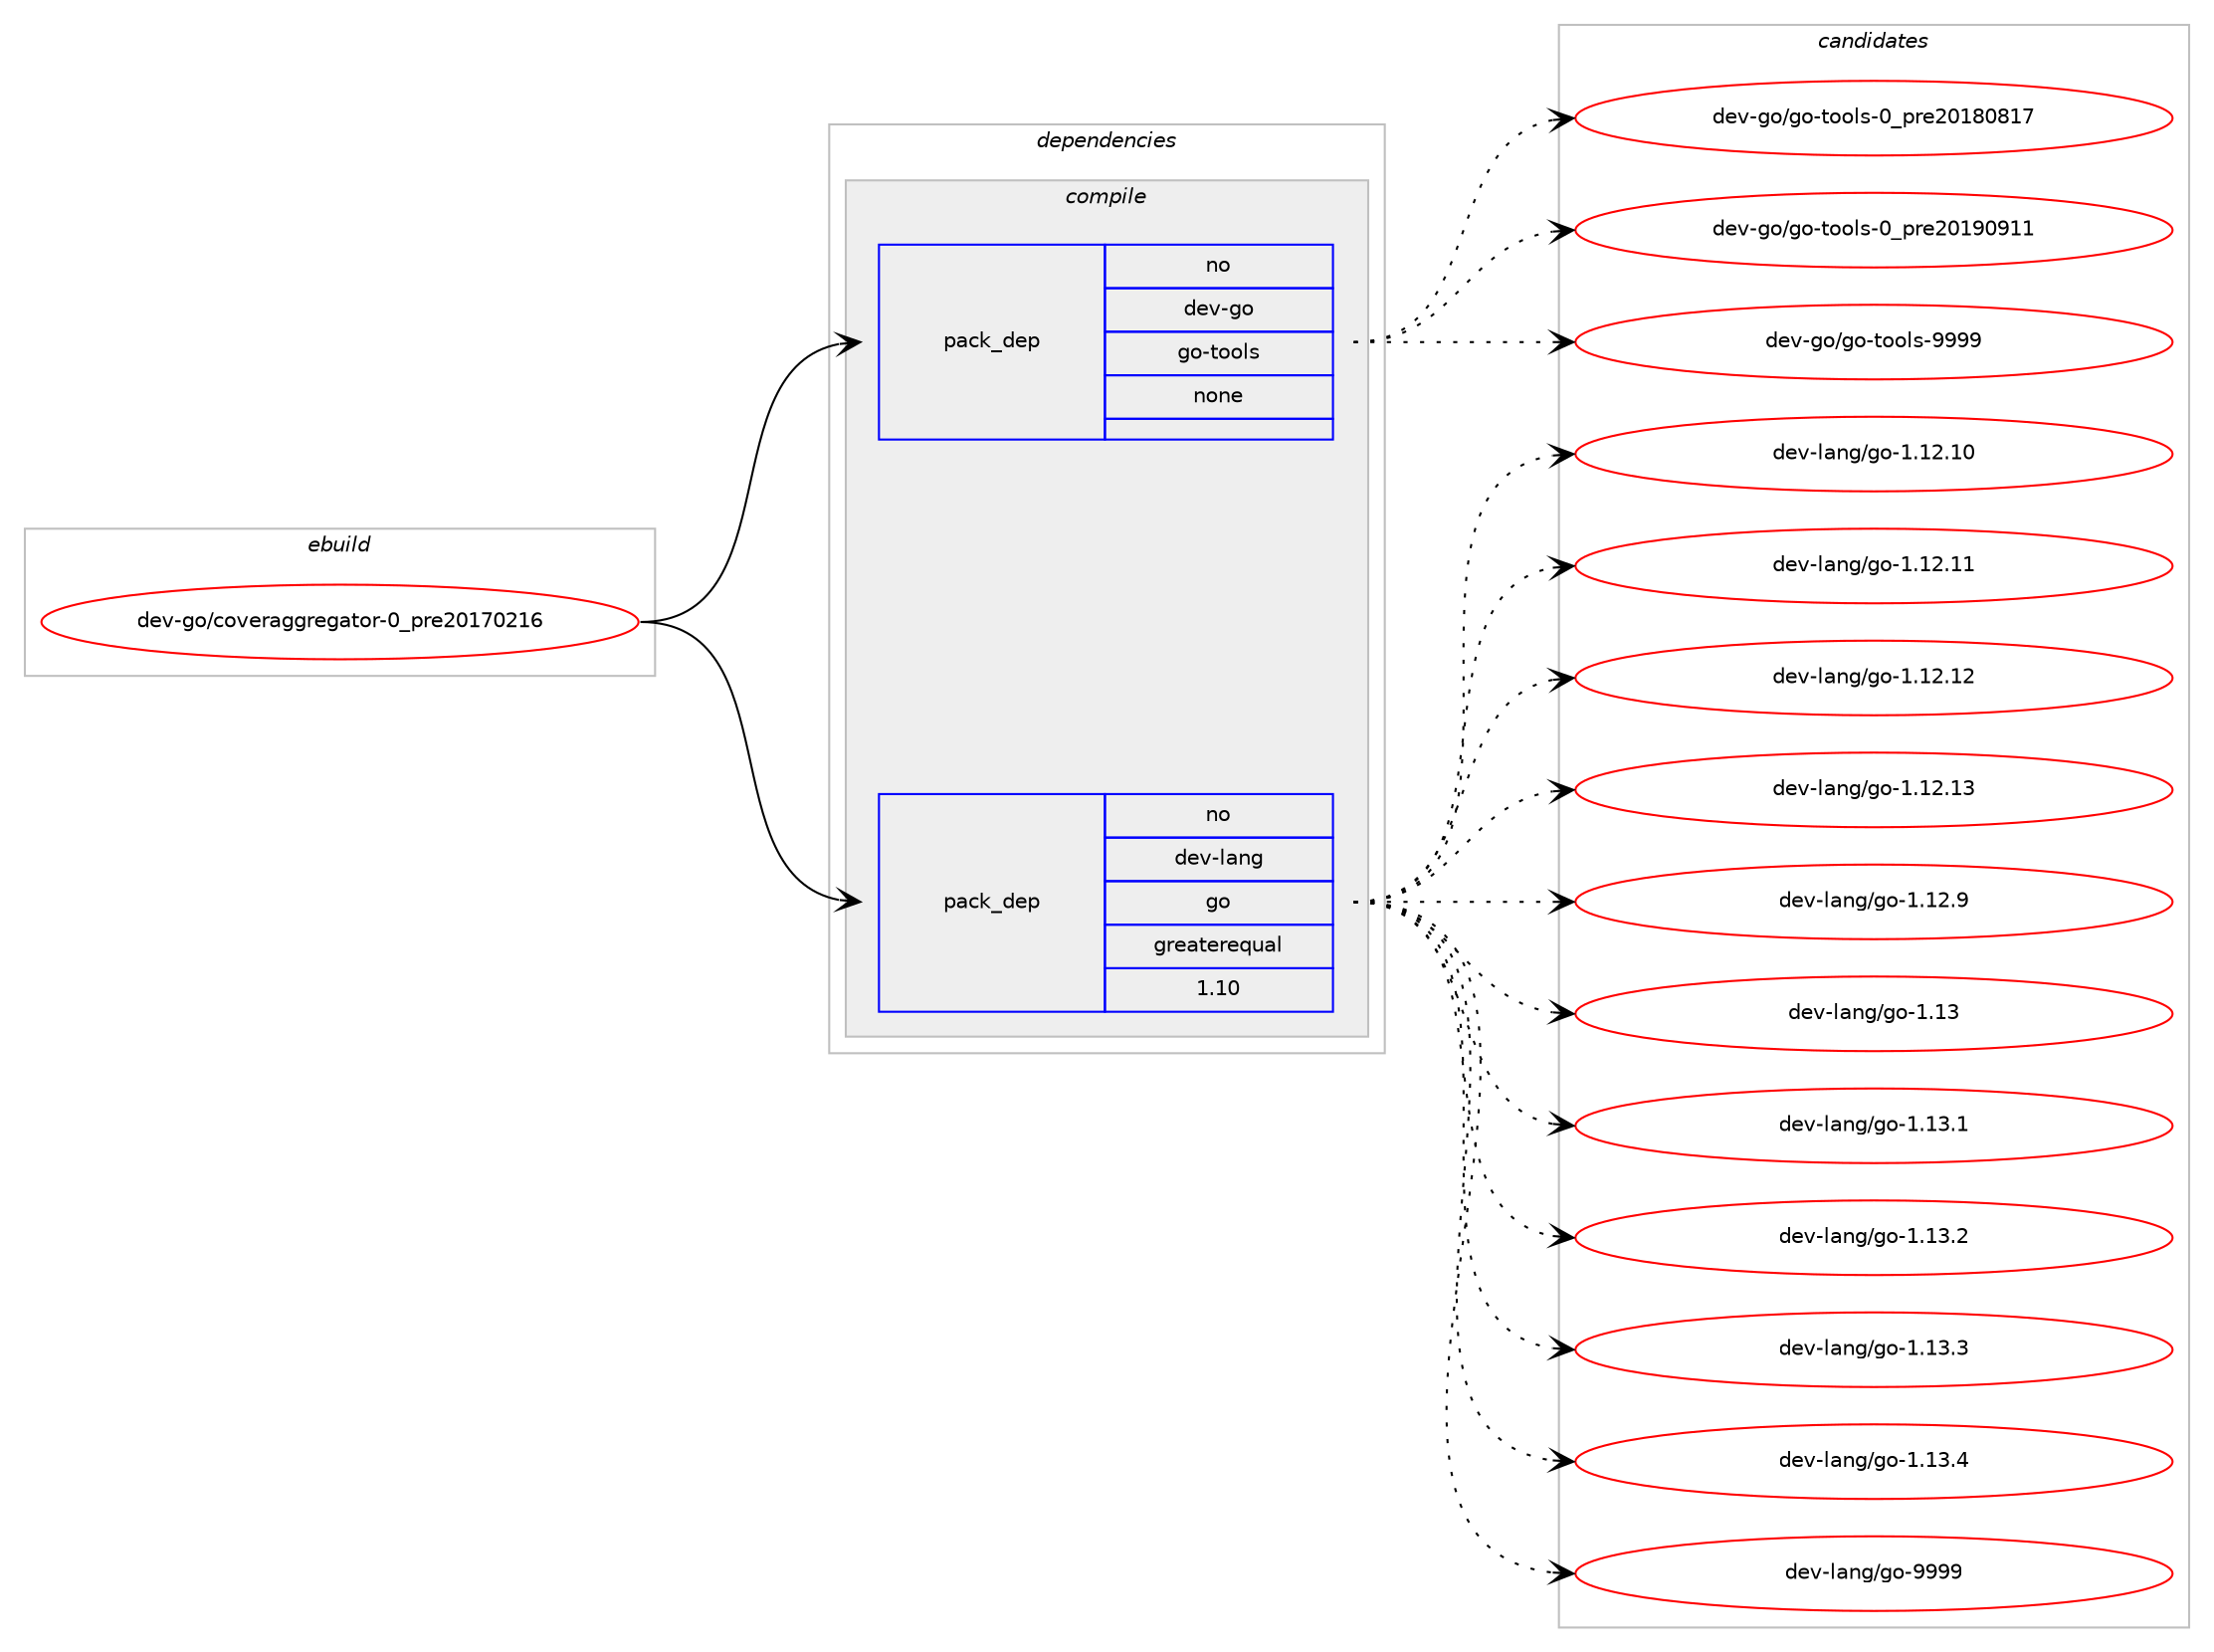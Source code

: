 digraph prolog {

# *************
# Graph options
# *************

newrank=true;
concentrate=true;
compound=true;
graph [rankdir=LR,fontname=Helvetica,fontsize=10,ranksep=1.5];#, ranksep=2.5, nodesep=0.2];
edge  [arrowhead=vee];
node  [fontname=Helvetica,fontsize=10];

# **********
# The ebuild
# **********

subgraph cluster_leftcol {
color=gray;
rank=same;
label=<<i>ebuild</i>>;
id [label="dev-go/coveraggregator-0_pre20170216", color=red, width=4, href="../dev-go/coveraggregator-0_pre20170216.svg"];
}

# ****************
# The dependencies
# ****************

subgraph cluster_midcol {
color=gray;
label=<<i>dependencies</i>>;
subgraph cluster_compile {
fillcolor="#eeeeee";
style=filled;
label=<<i>compile</i>>;
subgraph pack391058 {
dependency525462 [label=<<TABLE BORDER="0" CELLBORDER="1" CELLSPACING="0" CELLPADDING="4" WIDTH="220"><TR><TD ROWSPAN="6" CELLPADDING="30">pack_dep</TD></TR><TR><TD WIDTH="110">no</TD></TR><TR><TD>dev-go</TD></TR><TR><TD>go-tools</TD></TR><TR><TD>none</TD></TR><TR><TD></TD></TR></TABLE>>, shape=none, color=blue];
}
id:e -> dependency525462:w [weight=20,style="solid",arrowhead="vee"];
subgraph pack391059 {
dependency525463 [label=<<TABLE BORDER="0" CELLBORDER="1" CELLSPACING="0" CELLPADDING="4" WIDTH="220"><TR><TD ROWSPAN="6" CELLPADDING="30">pack_dep</TD></TR><TR><TD WIDTH="110">no</TD></TR><TR><TD>dev-lang</TD></TR><TR><TD>go</TD></TR><TR><TD>greaterequal</TD></TR><TR><TD>1.10</TD></TR></TABLE>>, shape=none, color=blue];
}
id:e -> dependency525463:w [weight=20,style="solid",arrowhead="vee"];
}
subgraph cluster_compileandrun {
fillcolor="#eeeeee";
style=filled;
label=<<i>compile and run</i>>;
}
subgraph cluster_run {
fillcolor="#eeeeee";
style=filled;
label=<<i>run</i>>;
}
}

# **************
# The candidates
# **************

subgraph cluster_choices {
rank=same;
color=gray;
label=<<i>candidates</i>>;

subgraph choice391058 {
color=black;
nodesep=1;
choice1001011184510311147103111451161111111081154548951121141015048495648564955 [label="dev-go/go-tools-0_pre20180817", color=red, width=4,href="../dev-go/go-tools-0_pre20180817.svg"];
choice1001011184510311147103111451161111111081154548951121141015048495748574949 [label="dev-go/go-tools-0_pre20190911", color=red, width=4,href="../dev-go/go-tools-0_pre20190911.svg"];
choice1001011184510311147103111451161111111081154557575757 [label="dev-go/go-tools-9999", color=red, width=4,href="../dev-go/go-tools-9999.svg"];
dependency525462:e -> choice1001011184510311147103111451161111111081154548951121141015048495648564955:w [style=dotted,weight="100"];
dependency525462:e -> choice1001011184510311147103111451161111111081154548951121141015048495748574949:w [style=dotted,weight="100"];
dependency525462:e -> choice1001011184510311147103111451161111111081154557575757:w [style=dotted,weight="100"];
}
subgraph choice391059 {
color=black;
nodesep=1;
choice1001011184510897110103471031114549464950464948 [label="dev-lang/go-1.12.10", color=red, width=4,href="../dev-lang/go-1.12.10.svg"];
choice1001011184510897110103471031114549464950464949 [label="dev-lang/go-1.12.11", color=red, width=4,href="../dev-lang/go-1.12.11.svg"];
choice1001011184510897110103471031114549464950464950 [label="dev-lang/go-1.12.12", color=red, width=4,href="../dev-lang/go-1.12.12.svg"];
choice1001011184510897110103471031114549464950464951 [label="dev-lang/go-1.12.13", color=red, width=4,href="../dev-lang/go-1.12.13.svg"];
choice10010111845108971101034710311145494649504657 [label="dev-lang/go-1.12.9", color=red, width=4,href="../dev-lang/go-1.12.9.svg"];
choice1001011184510897110103471031114549464951 [label="dev-lang/go-1.13", color=red, width=4,href="../dev-lang/go-1.13.svg"];
choice10010111845108971101034710311145494649514649 [label="dev-lang/go-1.13.1", color=red, width=4,href="../dev-lang/go-1.13.1.svg"];
choice10010111845108971101034710311145494649514650 [label="dev-lang/go-1.13.2", color=red, width=4,href="../dev-lang/go-1.13.2.svg"];
choice10010111845108971101034710311145494649514651 [label="dev-lang/go-1.13.3", color=red, width=4,href="../dev-lang/go-1.13.3.svg"];
choice10010111845108971101034710311145494649514652 [label="dev-lang/go-1.13.4", color=red, width=4,href="../dev-lang/go-1.13.4.svg"];
choice1001011184510897110103471031114557575757 [label="dev-lang/go-9999", color=red, width=4,href="../dev-lang/go-9999.svg"];
dependency525463:e -> choice1001011184510897110103471031114549464950464948:w [style=dotted,weight="100"];
dependency525463:e -> choice1001011184510897110103471031114549464950464949:w [style=dotted,weight="100"];
dependency525463:e -> choice1001011184510897110103471031114549464950464950:w [style=dotted,weight="100"];
dependency525463:e -> choice1001011184510897110103471031114549464950464951:w [style=dotted,weight="100"];
dependency525463:e -> choice10010111845108971101034710311145494649504657:w [style=dotted,weight="100"];
dependency525463:e -> choice1001011184510897110103471031114549464951:w [style=dotted,weight="100"];
dependency525463:e -> choice10010111845108971101034710311145494649514649:w [style=dotted,weight="100"];
dependency525463:e -> choice10010111845108971101034710311145494649514650:w [style=dotted,weight="100"];
dependency525463:e -> choice10010111845108971101034710311145494649514651:w [style=dotted,weight="100"];
dependency525463:e -> choice10010111845108971101034710311145494649514652:w [style=dotted,weight="100"];
dependency525463:e -> choice1001011184510897110103471031114557575757:w [style=dotted,weight="100"];
}
}

}

